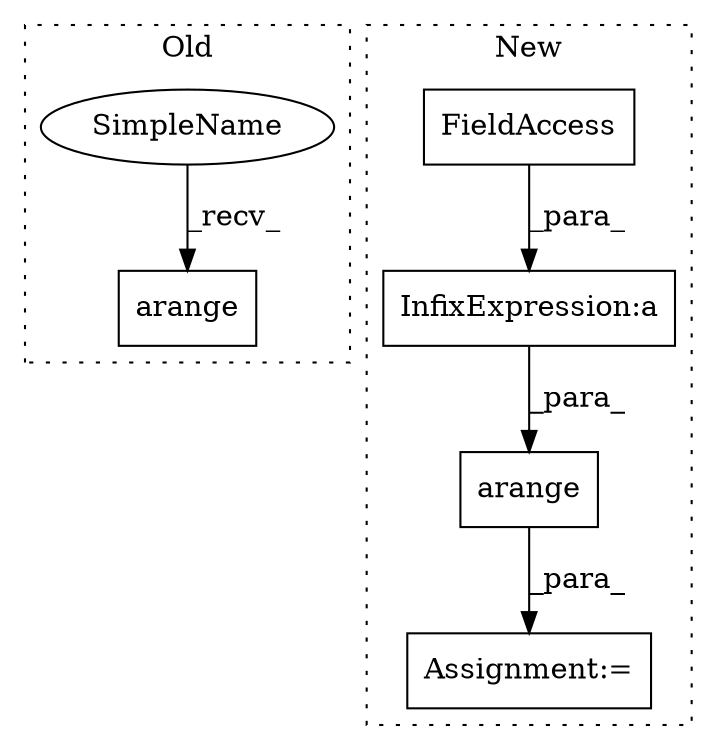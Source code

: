 digraph G {
subgraph cluster0 {
1 [label="SimpleName" a="42" s="1050" l="5" shape="ellipse"];
4 [label="arange" a="32" s="1056,1067" l="7,1" shape="box"];
label = "Old";
style="dotted";
}
subgraph cluster1 {
2 [label="arange" a="32" s="772,805" l="7,1" shape="box"];
3 [label="Assignment:=" a="7" s="765" l="1" shape="box"];
5 [label="InfixExpression:a" a="27" s="796" l="3" shape="box"];
6 [label="FieldAccess" a="22" s="799" l="6" shape="box"];
label = "New";
style="dotted";
}
1 -> 4 [label="_recv_"];
2 -> 3 [label="_para_"];
5 -> 2 [label="_para_"];
6 -> 5 [label="_para_"];
}